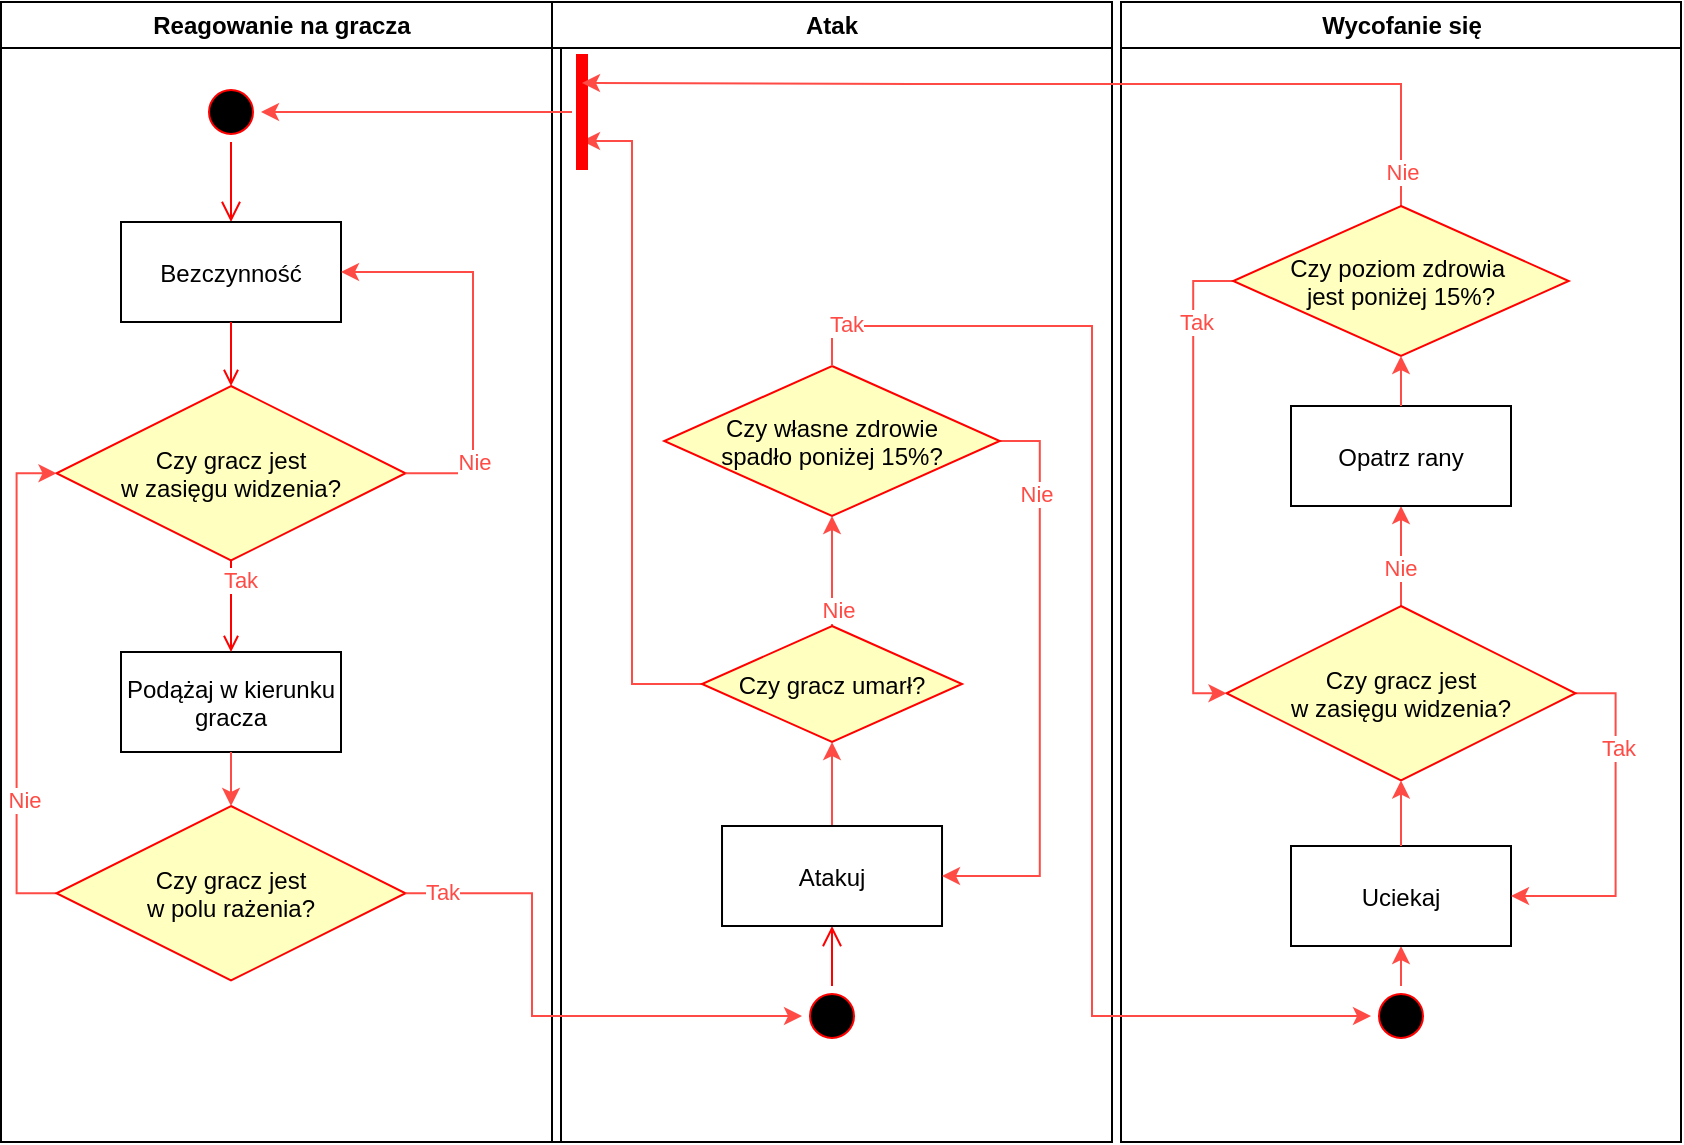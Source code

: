 <mxfile version="13.1.2" type="google"><diagram name="Page-1" id="e7e014a7-5840-1c2e-5031-d8a46d1fe8dd"><mxGraphModel dx="942" dy="614" grid="1" gridSize="10" guides="1" tooltips="1" connect="1" arrows="1" fold="1" page="1" pageScale="1" pageWidth="1169" pageHeight="826" background="#ffffff" math="0" shadow="0"><root><mxCell id="0"/><mxCell id="1" parent="0"/><mxCell id="2" value="Reagowanie na gracza" style="swimlane;whiteSpace=wrap" parent="1" vertex="1"><mxGeometry x="164.5" y="128" width="280" height="570" as="geometry"/></mxCell><mxCell id="5" value="" style="ellipse;shape=startState;fillColor=#000000;strokeColor=#ff0000;" parent="2" vertex="1"><mxGeometry x="100" y="40" width="30" height="30" as="geometry"/></mxCell><mxCell id="6" value="" style="edgeStyle=elbowEdgeStyle;elbow=horizontal;verticalAlign=bottom;endArrow=open;endSize=8;strokeColor=#FF0000;endFill=1;rounded=0" parent="2" source="5" target="7" edge="1"><mxGeometry x="100" y="40" as="geometry"><mxPoint x="115" y="110" as="targetPoint"/></mxGeometry></mxCell><mxCell id="7" value="Bezczynność" style="" parent="2" vertex="1"><mxGeometry x="60" y="110" width="110" height="50" as="geometry"/></mxCell><mxCell id="9" value="" style="endArrow=open;strokeColor=#FF0000;endFill=1;rounded=0" parent="2" source="7" target="kqoY5ETe8mHW992rfrB--41" edge="1"><mxGeometry relative="1" as="geometry"><mxPoint x="145.5" y="212" as="targetPoint"/></mxGeometry></mxCell><mxCell id="10" value="Podążaj w kierunku&#10;gracza" style="" parent="2" vertex="1"><mxGeometry x="60" y="325" width="110" height="50" as="geometry"/></mxCell><mxCell id="11" value="" style="endArrow=open;strokeColor=#FF0000;endFill=1;rounded=0;exitX=0.5;exitY=1;exitDx=0;exitDy=0;" parent="2" source="kqoY5ETe8mHW992rfrB--41" target="10" edge="1"><mxGeometry relative="1" as="geometry"><mxPoint x="115" y="270" as="sourcePoint"/></mxGeometry></mxCell><mxCell id="kqoY5ETe8mHW992rfrB--75" value="Tak" style="edgeLabel;html=1;align=center;verticalAlign=middle;resizable=0;points=[];fontColor=#FF4B45;" vertex="1" connectable="0" parent="11"><mxGeometry x="-0.574" y="4" relative="1" as="geometry"><mxPoint as="offset"/></mxGeometry></mxCell><mxCell id="kqoY5ETe8mHW992rfrB--41" value="Czy gracz jest &#10;w zasięgu widzenia?" style="rhombus;fillColor=#ffffc0;strokeColor=#ff0000;rounded=0;" vertex="1" parent="2"><mxGeometry x="27.75" y="192" width="174.5" height="87.25" as="geometry"/></mxCell><mxCell id="kqoY5ETe8mHW992rfrB--42" style="edgeStyle=orthogonalEdgeStyle;rounded=0;orthogonalLoop=1;jettySize=auto;html=1;strokeColor=#FF4B45;entryX=1;entryY=0.5;entryDx=0;entryDy=0;" edge="1" parent="2" source="kqoY5ETe8mHW992rfrB--41" target="7"><mxGeometry relative="1" as="geometry"><mxPoint x="236.5" y="102" as="targetPoint"/><Array as="points"><mxPoint x="236" y="236"/><mxPoint x="236" y="135"/></Array></mxGeometry></mxCell><mxCell id="kqoY5ETe8mHW992rfrB--72" value="Nie" style="edgeLabel;html=1;align=center;verticalAlign=middle;resizable=0;points=[];fontColor=#FF4B45;" vertex="1" connectable="0" parent="kqoY5ETe8mHW992rfrB--42"><mxGeometry x="-0.603" y="1" relative="1" as="geometry"><mxPoint x="1" as="offset"/></mxGeometry></mxCell><mxCell id="kqoY5ETe8mHW992rfrB--52" style="rounded=0;orthogonalLoop=1;jettySize=auto;html=1;exitX=0;exitY=0.5;exitDx=0;exitDy=0;entryX=0;entryY=0.5;entryDx=0;entryDy=0;strokeColor=#FF4B45;fontColor=#FF4B45;jumpStyle=none;elbow=vertical;edgeStyle=orthogonalEdgeStyle;" edge="1" parent="2" source="kqoY5ETe8mHW992rfrB--50" target="kqoY5ETe8mHW992rfrB--41"><mxGeometry relative="1" as="geometry"/></mxCell><mxCell id="kqoY5ETe8mHW992rfrB--73" value="Nie" style="edgeLabel;html=1;align=center;verticalAlign=middle;resizable=0;points=[];fontColor=#FF4B45;" vertex="1" connectable="0" parent="kqoY5ETe8mHW992rfrB--52"><mxGeometry x="-0.469" y="-3" relative="1" as="geometry"><mxPoint as="offset"/></mxGeometry></mxCell><mxCell id="kqoY5ETe8mHW992rfrB--50" value="Czy gracz jest &#10;w polu rażenia?" style="rhombus;fillColor=#ffffc0;strokeColor=#ff0000;" vertex="1" parent="2"><mxGeometry x="27.75" y="402" width="174.5" height="87.25" as="geometry"/></mxCell><mxCell id="kqoY5ETe8mHW992rfrB--51" style="edgeStyle=orthogonalEdgeStyle;rounded=0;orthogonalLoop=1;jettySize=auto;html=1;exitX=0.5;exitY=1;exitDx=0;exitDy=0;entryX=0.5;entryY=0;entryDx=0;entryDy=0;strokeColor=#FF4B45;fontColor=#FF4B45;" edge="1" parent="2" source="10" target="kqoY5ETe8mHW992rfrB--50"><mxGeometry relative="1" as="geometry"/></mxCell><mxCell id="3" value="Atak" style="swimlane;whiteSpace=wrap;startSize=23;" parent="1" vertex="1"><mxGeometry x="440" y="128" width="280" height="570" as="geometry"><mxRectangle x="444.5" y="128" width="80" height="23" as="alternateBounds"/></mxGeometry></mxCell><mxCell id="13" value="" style="ellipse;shape=startState;fillColor=#000000;strokeColor=#ff0000;" parent="3" vertex="1"><mxGeometry x="125" y="492" width="30" height="30" as="geometry"/></mxCell><mxCell id="14" value="" style="edgeStyle=elbowEdgeStyle;elbow=horizontal;verticalAlign=bottom;endArrow=open;endSize=8;strokeColor=#FF0000;endFill=1;rounded=0" parent="3" source="13" target="15" edge="1"><mxGeometry x="40" y="20" as="geometry"><mxPoint x="55" y="90" as="targetPoint"/></mxGeometry></mxCell><mxCell id="kqoY5ETe8mHW992rfrB--79" style="edgeStyle=orthogonalEdgeStyle;rounded=0;orthogonalLoop=1;jettySize=auto;html=1;exitX=0.5;exitY=0;exitDx=0;exitDy=0;entryX=0.5;entryY=1;entryDx=0;entryDy=0;strokeColor=#FF4B45;fontColor=#FF4B45;" edge="1" parent="3" source="15" target="kqoY5ETe8mHW992rfrB--76"><mxGeometry relative="1" as="geometry"/></mxCell><mxCell id="15" value="Atakuj" style="" parent="3" vertex="1"><mxGeometry x="85.01" y="412" width="110" height="50" as="geometry"/></mxCell><mxCell id="kqoY5ETe8mHW992rfrB--95" style="edgeStyle=orthogonalEdgeStyle;rounded=0;orthogonalLoop=1;jettySize=auto;html=1;exitX=0.5;exitY=0;exitDx=0;exitDy=0;entryX=0.5;entryY=1;entryDx=0;entryDy=0;strokeColor=#FF4B45;fontColor=#FF4B45;" edge="1" parent="3" source="kqoY5ETe8mHW992rfrB--76" target="kqoY5ETe8mHW992rfrB--83"><mxGeometry relative="1" as="geometry"><Array as="points"><mxPoint x="140" y="292"/><mxPoint x="140" y="292"/></Array></mxGeometry></mxCell><mxCell id="kqoY5ETe8mHW992rfrB--96" value="Nie" style="edgeLabel;html=1;align=center;verticalAlign=middle;resizable=0;points=[];fontColor=#FF4B45;" vertex="1" connectable="0" parent="kqoY5ETe8mHW992rfrB--95"><mxGeometry x="-0.718" y="-3" relative="1" as="geometry"><mxPoint as="offset"/></mxGeometry></mxCell><mxCell id="kqoY5ETe8mHW992rfrB--121" style="edgeStyle=orthogonalEdgeStyle;rounded=0;orthogonalLoop=1;jettySize=auto;html=1;exitX=0;exitY=0.5;exitDx=0;exitDy=0;entryX=0.75;entryY=0.5;entryDx=0;entryDy=0;entryPerimeter=0;strokeColor=#FF4B45;fontColor=#FF4B45;" edge="1" parent="3" source="kqoY5ETe8mHW992rfrB--76" target="kqoY5ETe8mHW992rfrB--116"><mxGeometry relative="1" as="geometry"><Array as="points"><mxPoint x="40" y="341"/><mxPoint x="40" y="70"/></Array></mxGeometry></mxCell><mxCell id="kqoY5ETe8mHW992rfrB--76" value="Czy gracz umarł?" style="rhombus;fillColor=#ffffc0;strokeColor=#ff0000;" vertex="1" parent="3"><mxGeometry x="75.01" y="312" width="130" height="58" as="geometry"/></mxCell><mxCell id="kqoY5ETe8mHW992rfrB--86" style="edgeStyle=orthogonalEdgeStyle;rounded=0;orthogonalLoop=1;jettySize=auto;html=1;entryX=1;entryY=0.5;entryDx=0;entryDy=0;strokeColor=#FF4B45;fontColor=#FF4B45;exitX=1;exitY=0.5;exitDx=0;exitDy=0;" edge="1" parent="3" source="kqoY5ETe8mHW992rfrB--83" target="15"><mxGeometry relative="1" as="geometry"/></mxCell><mxCell id="kqoY5ETe8mHW992rfrB--87" value="Nie" style="edgeLabel;html=1;align=center;verticalAlign=middle;resizable=0;points=[];fontColor=#FF4B45;" vertex="1" connectable="0" parent="kqoY5ETe8mHW992rfrB--86"><mxGeometry x="-0.678" y="-2" relative="1" as="geometry"><mxPoint as="offset"/></mxGeometry></mxCell><mxCell id="kqoY5ETe8mHW992rfrB--83" value="Czy własne zdrowie &#10;spadło poniżej 15%?" style="rhombus;fillColor=#ffffc0;strokeColor=#ff0000;" vertex="1" parent="3"><mxGeometry x="56.13" y="182" width="167.75" height="75" as="geometry"/></mxCell><mxCell id="kqoY5ETe8mHW992rfrB--116" value="" style="shape=line;html=1;strokeWidth=6;strokeColor=#ff0000;fontColor=#FF4B45;direction=south;" vertex="1" parent="3"><mxGeometry x="10.0" y="26" width="10" height="58" as="geometry"/></mxCell><mxCell id="4" value="Wycofanie się" style="swimlane;whiteSpace=wrap" parent="1" vertex="1"><mxGeometry x="724.5" y="128" width="280" height="570" as="geometry"/></mxCell><mxCell id="kqoY5ETe8mHW992rfrB--102" style="edgeStyle=orthogonalEdgeStyle;rounded=0;orthogonalLoop=1;jettySize=auto;html=1;exitX=0.5;exitY=0;exitDx=0;exitDy=0;entryX=0.5;entryY=1;entryDx=0;entryDy=0;strokeColor=#FF4B45;fontColor=#FF4B45;" edge="1" parent="4" source="kqoY5ETe8mHW992rfrB--90" target="kqoY5ETe8mHW992rfrB--101"><mxGeometry relative="1" as="geometry"/></mxCell><mxCell id="kqoY5ETe8mHW992rfrB--90" value="" style="ellipse;shape=startState;fillColor=#000000;strokeColor=#ff0000;" vertex="1" parent="4"><mxGeometry x="125" y="492" width="30" height="30" as="geometry"/></mxCell><mxCell id="kqoY5ETe8mHW992rfrB--101" value="Uciekaj" style="" vertex="1" parent="4"><mxGeometry x="85" y="422" width="110" height="50" as="geometry"/></mxCell><mxCell id="kqoY5ETe8mHW992rfrB--106" style="edgeStyle=orthogonalEdgeStyle;rounded=0;orthogonalLoop=1;jettySize=auto;html=1;exitX=1;exitY=0.5;exitDx=0;exitDy=0;entryX=1;entryY=0.5;entryDx=0;entryDy=0;strokeColor=#FF4B45;fontColor=#FF4B45;" edge="1" parent="4" source="kqoY5ETe8mHW992rfrB--99" target="kqoY5ETe8mHW992rfrB--101"><mxGeometry relative="1" as="geometry"/></mxCell><mxCell id="kqoY5ETe8mHW992rfrB--107" value="Tak" style="edgeLabel;html=1;align=center;verticalAlign=middle;resizable=0;points=[];fontColor=#FF4B45;" vertex="1" connectable="0" parent="kqoY5ETe8mHW992rfrB--106"><mxGeometry x="-0.454" y="1" relative="1" as="geometry"><mxPoint as="offset"/></mxGeometry></mxCell><mxCell id="kqoY5ETe8mHW992rfrB--109" style="edgeStyle=orthogonalEdgeStyle;rounded=0;orthogonalLoop=1;jettySize=auto;html=1;exitX=0.5;exitY=0;exitDx=0;exitDy=0;entryX=0.5;entryY=1;entryDx=0;entryDy=0;strokeColor=#FF4B45;fontColor=#FF4B45;exitPerimeter=0;" edge="1" parent="4" source="kqoY5ETe8mHW992rfrB--99" target="kqoY5ETe8mHW992rfrB--108"><mxGeometry relative="1" as="geometry"><Array as="points"/></mxGeometry></mxCell><mxCell id="kqoY5ETe8mHW992rfrB--111" value="Nie" style="edgeLabel;html=1;align=center;verticalAlign=middle;resizable=0;points=[];fontColor=#FF4B45;" vertex="1" connectable="0" parent="kqoY5ETe8mHW992rfrB--109"><mxGeometry x="-0.24" y="2" relative="1" as="geometry"><mxPoint x="1" as="offset"/></mxGeometry></mxCell><mxCell id="kqoY5ETe8mHW992rfrB--99" value="Czy gracz jest &#10;w zasięgu widzenia?" style="rhombus;fillColor=#ffffc0;strokeColor=#ff0000;" vertex="1" parent="4"><mxGeometry x="52.75" y="302" width="174.5" height="87.25" as="geometry"/></mxCell><mxCell id="kqoY5ETe8mHW992rfrB--103" style="edgeStyle=orthogonalEdgeStyle;rounded=0;orthogonalLoop=1;jettySize=auto;html=1;exitX=0.5;exitY=0;exitDx=0;exitDy=0;strokeColor=#FF4B45;fontColor=#FF4B45;entryX=0.5;entryY=1;entryDx=0;entryDy=0;" edge="1" parent="4" source="kqoY5ETe8mHW992rfrB--101" target="kqoY5ETe8mHW992rfrB--99"><mxGeometry relative="1" as="geometry"/></mxCell><mxCell id="kqoY5ETe8mHW992rfrB--108" value="Opatrz rany" style="" vertex="1" parent="4"><mxGeometry x="85" y="202" width="110" height="50" as="geometry"/></mxCell><mxCell id="kqoY5ETe8mHW992rfrB--91" style="edgeStyle=orthogonalEdgeStyle;rounded=0;orthogonalLoop=1;jettySize=auto;html=1;exitX=1;exitY=0.5;exitDx=0;exitDy=0;entryX=0;entryY=0.5;entryDx=0;entryDy=0;strokeColor=#FF4B45;fontColor=#FF4B45;" edge="1" parent="1" source="kqoY5ETe8mHW992rfrB--50" target="13"><mxGeometry relative="1" as="geometry"><Array as="points"><mxPoint x="430" y="574"/><mxPoint x="430" y="635"/></Array></mxGeometry></mxCell><mxCell id="kqoY5ETe8mHW992rfrB--92" value="Tak" style="edgeLabel;html=1;align=center;verticalAlign=middle;resizable=0;points=[];fontColor=#FF4B45;" vertex="1" connectable="0" parent="kqoY5ETe8mHW992rfrB--91"><mxGeometry x="-0.859" y="1" relative="1" as="geometry"><mxPoint as="offset"/></mxGeometry></mxCell><mxCell id="kqoY5ETe8mHW992rfrB--97" style="edgeStyle=orthogonalEdgeStyle;rounded=0;orthogonalLoop=1;jettySize=auto;html=1;exitX=0.5;exitY=0;exitDx=0;exitDy=0;entryX=0;entryY=0.5;entryDx=0;entryDy=0;strokeColor=#FF4B45;fontColor=#FF4B45;" edge="1" parent="1" source="kqoY5ETe8mHW992rfrB--83" target="kqoY5ETe8mHW992rfrB--90"><mxGeometry relative="1" as="geometry"><Array as="points"><mxPoint x="580" y="290"/><mxPoint x="710" y="290"/><mxPoint x="710" y="635"/></Array></mxGeometry></mxCell><mxCell id="kqoY5ETe8mHW992rfrB--98" value="Tak" style="edgeLabel;html=1;align=center;verticalAlign=middle;resizable=0;points=[];fontColor=#FF4B45;" vertex="1" connectable="0" parent="kqoY5ETe8mHW992rfrB--97"><mxGeometry x="-0.915" y="1" relative="1" as="geometry"><mxPoint as="offset"/></mxGeometry></mxCell><mxCell id="kqoY5ETe8mHW992rfrB--114" style="edgeStyle=orthogonalEdgeStyle;rounded=0;orthogonalLoop=1;jettySize=auto;html=1;exitX=0;exitY=0.5;exitDx=0;exitDy=0;entryX=0;entryY=0.5;entryDx=0;entryDy=0;strokeColor=#FF4B45;fontColor=#FF4B45;" edge="1" parent="1" source="kqoY5ETe8mHW992rfrB--112" target="kqoY5ETe8mHW992rfrB--99"><mxGeometry relative="1" as="geometry"/></mxCell><mxCell id="kqoY5ETe8mHW992rfrB--115" value="Tak" style="edgeLabel;html=1;align=center;verticalAlign=middle;resizable=0;points=[];fontColor=#FF4B45;" vertex="1" connectable="0" parent="kqoY5ETe8mHW992rfrB--114"><mxGeometry x="-0.666" y="1" relative="1" as="geometry"><mxPoint as="offset"/></mxGeometry></mxCell><mxCell id="kqoY5ETe8mHW992rfrB--122" style="edgeStyle=orthogonalEdgeStyle;rounded=0;orthogonalLoop=1;jettySize=auto;html=1;exitX=0.5;exitY=0;exitDx=0;exitDy=0;entryX=0.25;entryY=0.5;entryDx=0;entryDy=0;strokeColor=#FF4B45;fontColor=#FF4B45;entryPerimeter=0;" edge="1" parent="1" source="kqoY5ETe8mHW992rfrB--112" target="kqoY5ETe8mHW992rfrB--116"><mxGeometry relative="1" as="geometry"><Array as="points"><mxPoint x="865" y="169"/><mxPoint x="620" y="169"/></Array></mxGeometry></mxCell><mxCell id="kqoY5ETe8mHW992rfrB--123" value="Nie" style="edgeLabel;html=1;align=center;verticalAlign=middle;resizable=0;points=[];fontColor=#FF4B45;" vertex="1" connectable="0" parent="kqoY5ETe8mHW992rfrB--122"><mxGeometry x="-0.927" relative="1" as="geometry"><mxPoint as="offset"/></mxGeometry></mxCell><mxCell id="kqoY5ETe8mHW992rfrB--112" value="Czy poziom zdrowia &#10;jest poniżej 15%?" style="rhombus;fillColor=#ffffc0;strokeColor=#ff0000;" vertex="1" parent="1"><mxGeometry x="780.62" y="230" width="167.75" height="75" as="geometry"/></mxCell><mxCell id="kqoY5ETe8mHW992rfrB--113" style="edgeStyle=orthogonalEdgeStyle;rounded=0;orthogonalLoop=1;jettySize=auto;html=1;exitX=0.5;exitY=0;exitDx=0;exitDy=0;entryX=0.5;entryY=1;entryDx=0;entryDy=0;strokeColor=#FF4B45;fontColor=#FF4B45;" edge="1" parent="1" source="kqoY5ETe8mHW992rfrB--108" target="kqoY5ETe8mHW992rfrB--112"><mxGeometry relative="1" as="geometry"/></mxCell><mxCell id="kqoY5ETe8mHW992rfrB--124" style="edgeStyle=orthogonalEdgeStyle;rounded=0;orthogonalLoop=1;jettySize=auto;html=1;entryX=1;entryY=0.5;entryDx=0;entryDy=0;strokeColor=#FF4B45;fontColor=#FF4B45;" edge="1" parent="1" source="kqoY5ETe8mHW992rfrB--116" target="5"><mxGeometry relative="1" as="geometry"/></mxCell></root></mxGraphModel></diagram></mxfile>